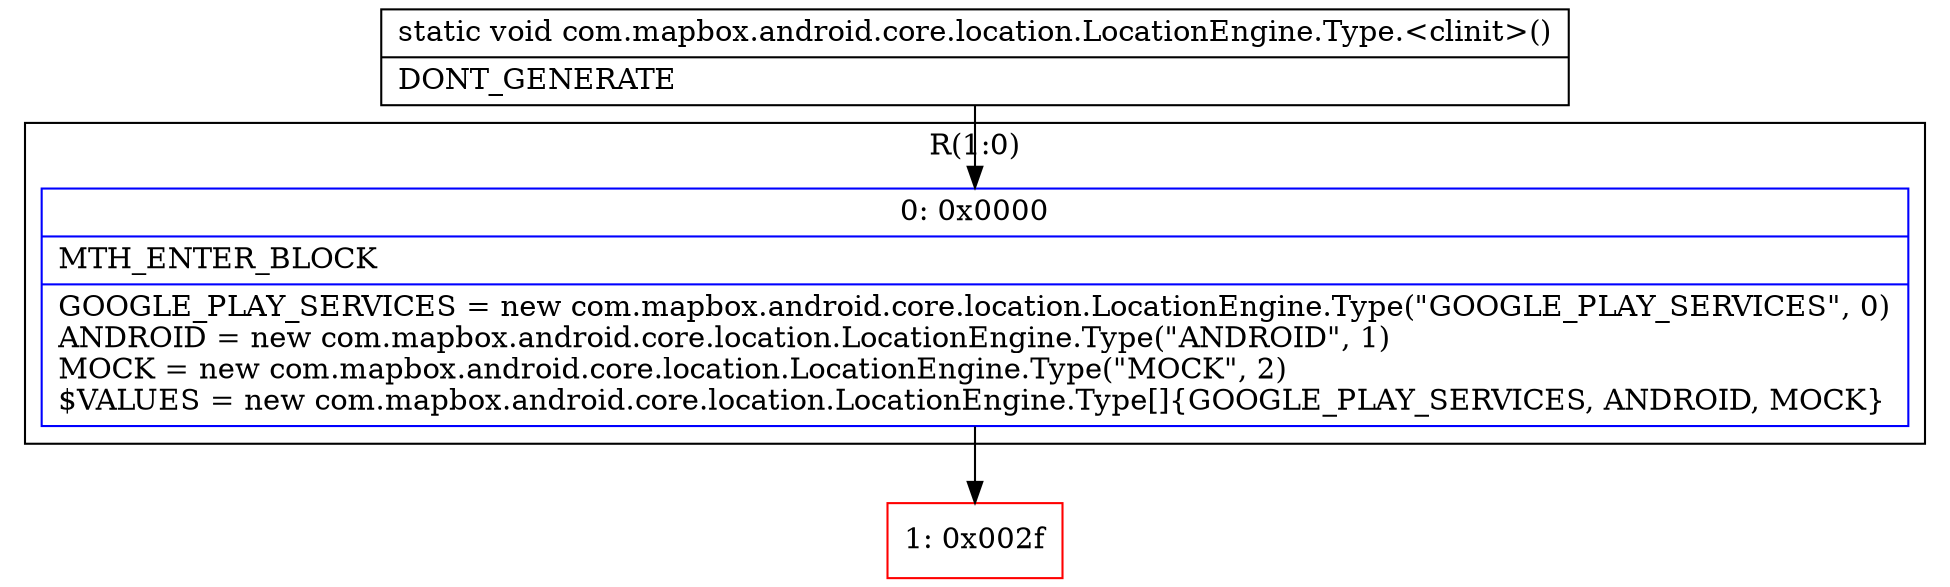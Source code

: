 digraph "CFG forcom.mapbox.android.core.location.LocationEngine.Type.\<clinit\>()V" {
subgraph cluster_Region_520678030 {
label = "R(1:0)";
node [shape=record,color=blue];
Node_0 [shape=record,label="{0\:\ 0x0000|MTH_ENTER_BLOCK\l|GOOGLE_PLAY_SERVICES = new com.mapbox.android.core.location.LocationEngine.Type(\"GOOGLE_PLAY_SERVICES\", 0)\lANDROID = new com.mapbox.android.core.location.LocationEngine.Type(\"ANDROID\", 1)\lMOCK = new com.mapbox.android.core.location.LocationEngine.Type(\"MOCK\", 2)\l$VALUES = new com.mapbox.android.core.location.LocationEngine.Type[]\{GOOGLE_PLAY_SERVICES, ANDROID, MOCK\}\l}"];
}
Node_1 [shape=record,color=red,label="{1\:\ 0x002f}"];
MethodNode[shape=record,label="{static void com.mapbox.android.core.location.LocationEngine.Type.\<clinit\>()  | DONT_GENERATE\l}"];
MethodNode -> Node_0;
Node_0 -> Node_1;
}

